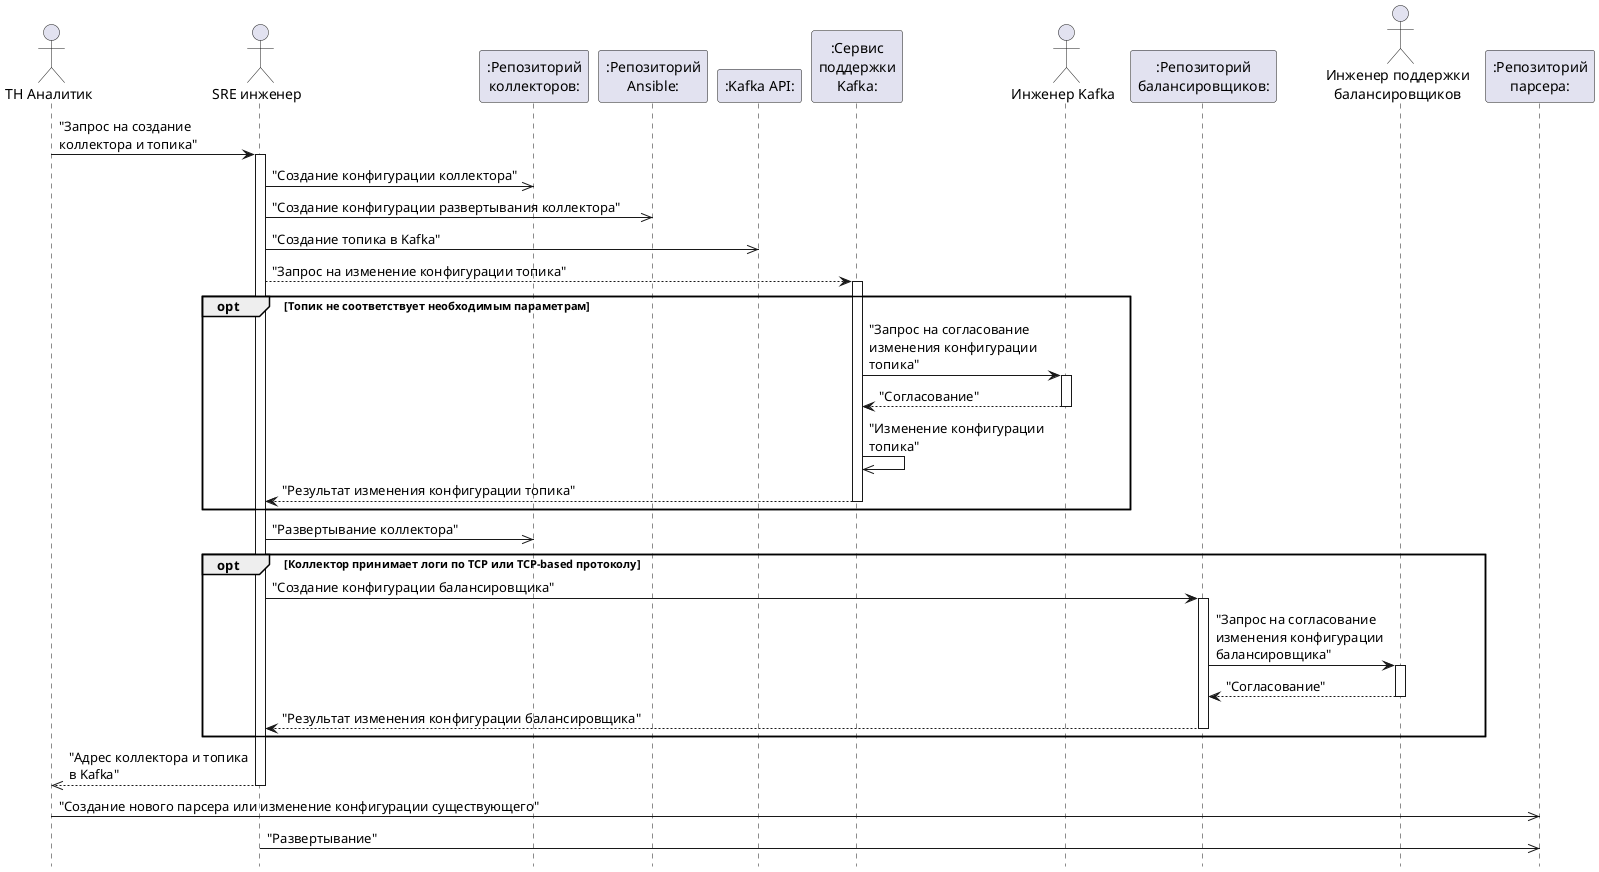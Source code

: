 @startuml new origin

actor           "TH Аналитик" as th_analyst
actor           "SRE инженер" as sre
participant     ":Репозиторий\nколлекторов:"      as log_collectors
participant     ":Репозиторий\nAnsible:"     as ansible_deploy
participant     ":Kafka API:"    as kafka_api
participant     ":Сервис\nподдержки\nKafka:" as kafka_support
actor           "Инженер Kafka" as kafka_engineer
participant     ":Репозиторий\nбалансировщиков:"    as net_lb
actor           "Инженер поддержки\nбалансировщиков" as lb_engineer
participant     ":Репозиторий\nпарсера:" as parser_repo


th_analyst -> sre++: "Запрос на создание\nколлектора и топика"
sre ->> log_collectors: "Создание конфигурации коллектора"
sre ->> ansible_deploy: "Создание конфигурации развертывания коллектора"
sre ->> kafka_api: "Создание топика в Kafka"
sre --> kafka_support++: "Запрос на изменение конфигурации топика"

opt Топик не соответствует необходимым параметрам
kafka_support -> kafka_engineer++: "Запрос на согласование\nизменения конфигурации\nтопика"
kafka_support <-- kafka_engineer: "Согласование"
deactivate kafka_engineer
kafka_support ->> kafka_support: "Изменение конфигурации\nтопика"
sre <-- kafka_support: "Результат изменения конфигурации топика"
deactivate kafka_support
end opt

sre ->> log_collectors: "Развертывание коллектора"


opt Коллектор принимает логи по TCP или TCP-based протоколу
sre -> net_lb++: "Создание конфигурации балансировщика"
net_lb -> lb_engineer++: "Запрос на согласование\nизменения конфигурации\nбалансировщика"
net_lb <-- lb_engineer: "Согласование"
deactivate lb_engineer
sre <-- net_lb: "Результат изменения конфигурации балансировщика"
deactivate net_lb
end opt
th_analyst <<-- sre: "Адрес коллектора и топика\nв Kafka"
deactivate sre

th_analyst ->> parser_repo: "Создание нового парсера или изменение конфигурации cуществующего"
sre ->> parser_repo: "Развертывание"



hide footbox
@enduml


